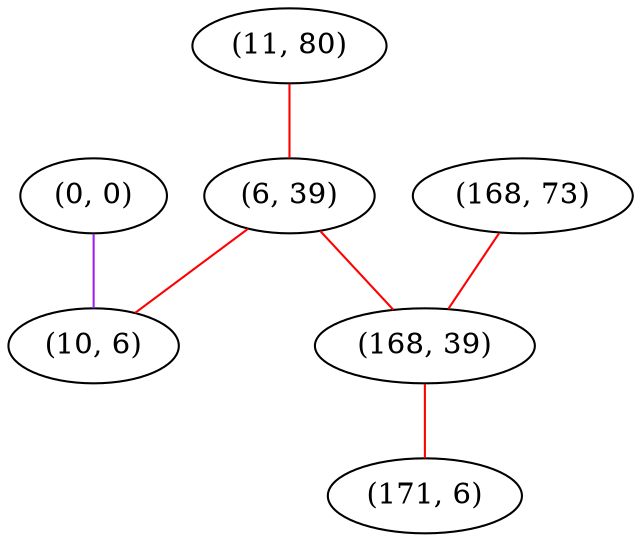 graph "" {
"(11, 80)";
"(0, 0)";
"(6, 39)";
"(10, 6)";
"(168, 73)";
"(168, 39)";
"(171, 6)";
"(11, 80)" -- "(6, 39)"  [color=red, key=0, weight=1];
"(0, 0)" -- "(10, 6)"  [color=purple, key=0, weight=4];
"(6, 39)" -- "(10, 6)"  [color=red, key=0, weight=1];
"(6, 39)" -- "(168, 39)"  [color=red, key=0, weight=1];
"(168, 73)" -- "(168, 39)"  [color=red, key=0, weight=1];
"(168, 39)" -- "(171, 6)"  [color=red, key=0, weight=1];
}
